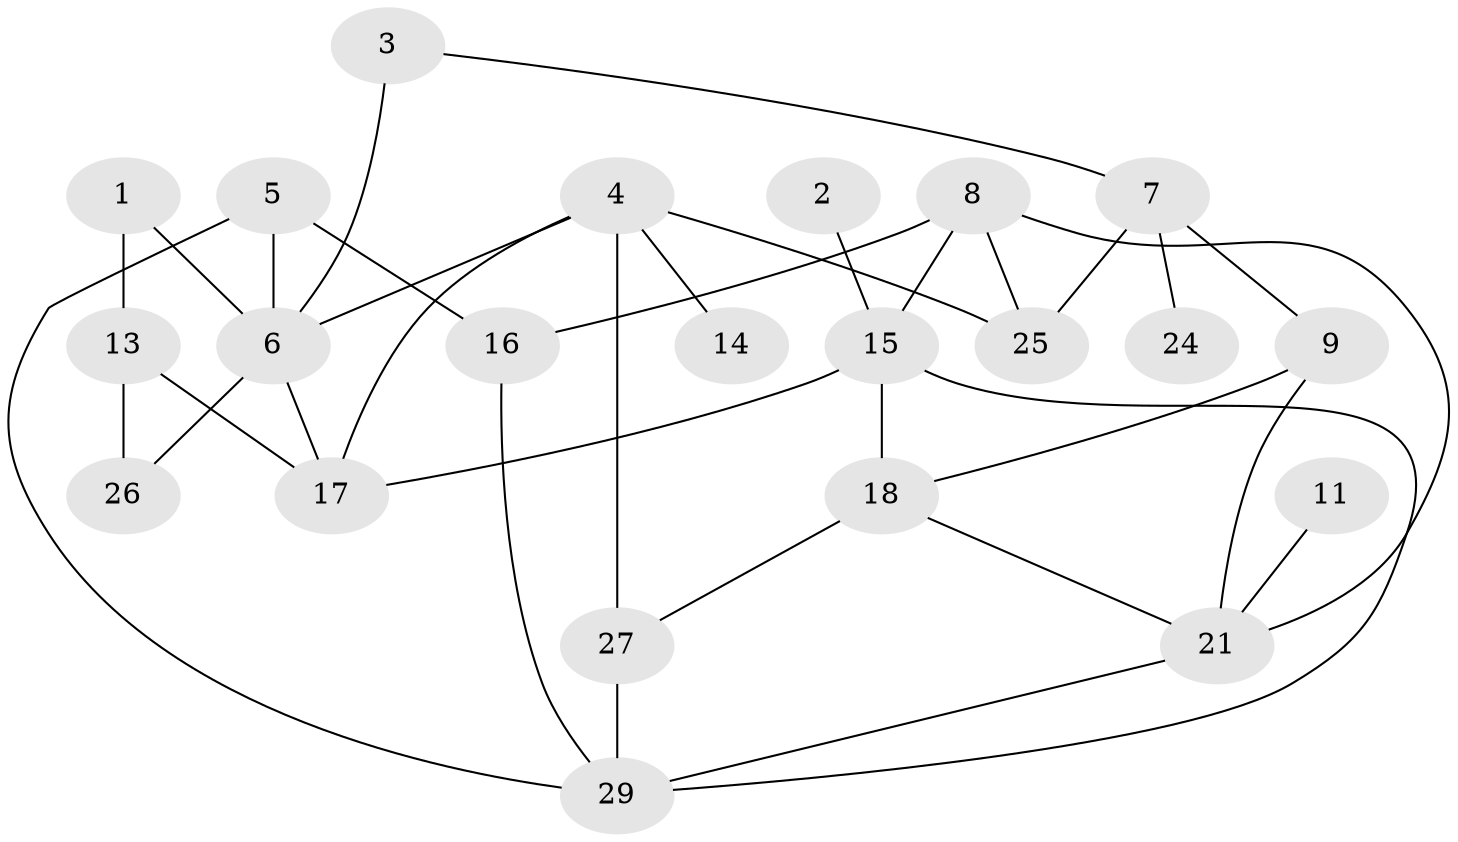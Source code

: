 // original degree distribution, {2: 0.29333333333333333, 1: 0.16, 3: 0.28, 5: 0.02666666666666667, 0: 0.12, 4: 0.08, 6: 0.02666666666666667, 7: 0.013333333333333334}
// Generated by graph-tools (version 1.1) at 2025/48/03/04/25 22:48:03]
// undirected, 22 vertices, 35 edges
graph export_dot {
  node [color=gray90,style=filled];
  1;
  2;
  3;
  4;
  5;
  6;
  7;
  8;
  9;
  11;
  13;
  14;
  15;
  16;
  17;
  18;
  21;
  24;
  25;
  26;
  27;
  29;
  1 -- 6 [weight=1.0];
  1 -- 13 [weight=1.0];
  2 -- 15 [weight=1.0];
  3 -- 6 [weight=2.0];
  3 -- 7 [weight=1.0];
  4 -- 6 [weight=1.0];
  4 -- 14 [weight=1.0];
  4 -- 17 [weight=1.0];
  4 -- 25 [weight=1.0];
  4 -- 27 [weight=2.0];
  5 -- 6 [weight=2.0];
  5 -- 16 [weight=1.0];
  5 -- 29 [weight=1.0];
  6 -- 17 [weight=1.0];
  6 -- 26 [weight=1.0];
  7 -- 9 [weight=1.0];
  7 -- 24 [weight=1.0];
  7 -- 25 [weight=1.0];
  8 -- 15 [weight=1.0];
  8 -- 16 [weight=2.0];
  8 -- 21 [weight=1.0];
  8 -- 25 [weight=1.0];
  9 -- 18 [weight=1.0];
  9 -- 21 [weight=2.0];
  11 -- 21 [weight=1.0];
  13 -- 17 [weight=1.0];
  13 -- 26 [weight=2.0];
  15 -- 17 [weight=1.0];
  15 -- 18 [weight=2.0];
  15 -- 29 [weight=1.0];
  16 -- 29 [weight=1.0];
  18 -- 21 [weight=1.0];
  18 -- 27 [weight=1.0];
  21 -- 29 [weight=1.0];
  27 -- 29 [weight=1.0];
}
